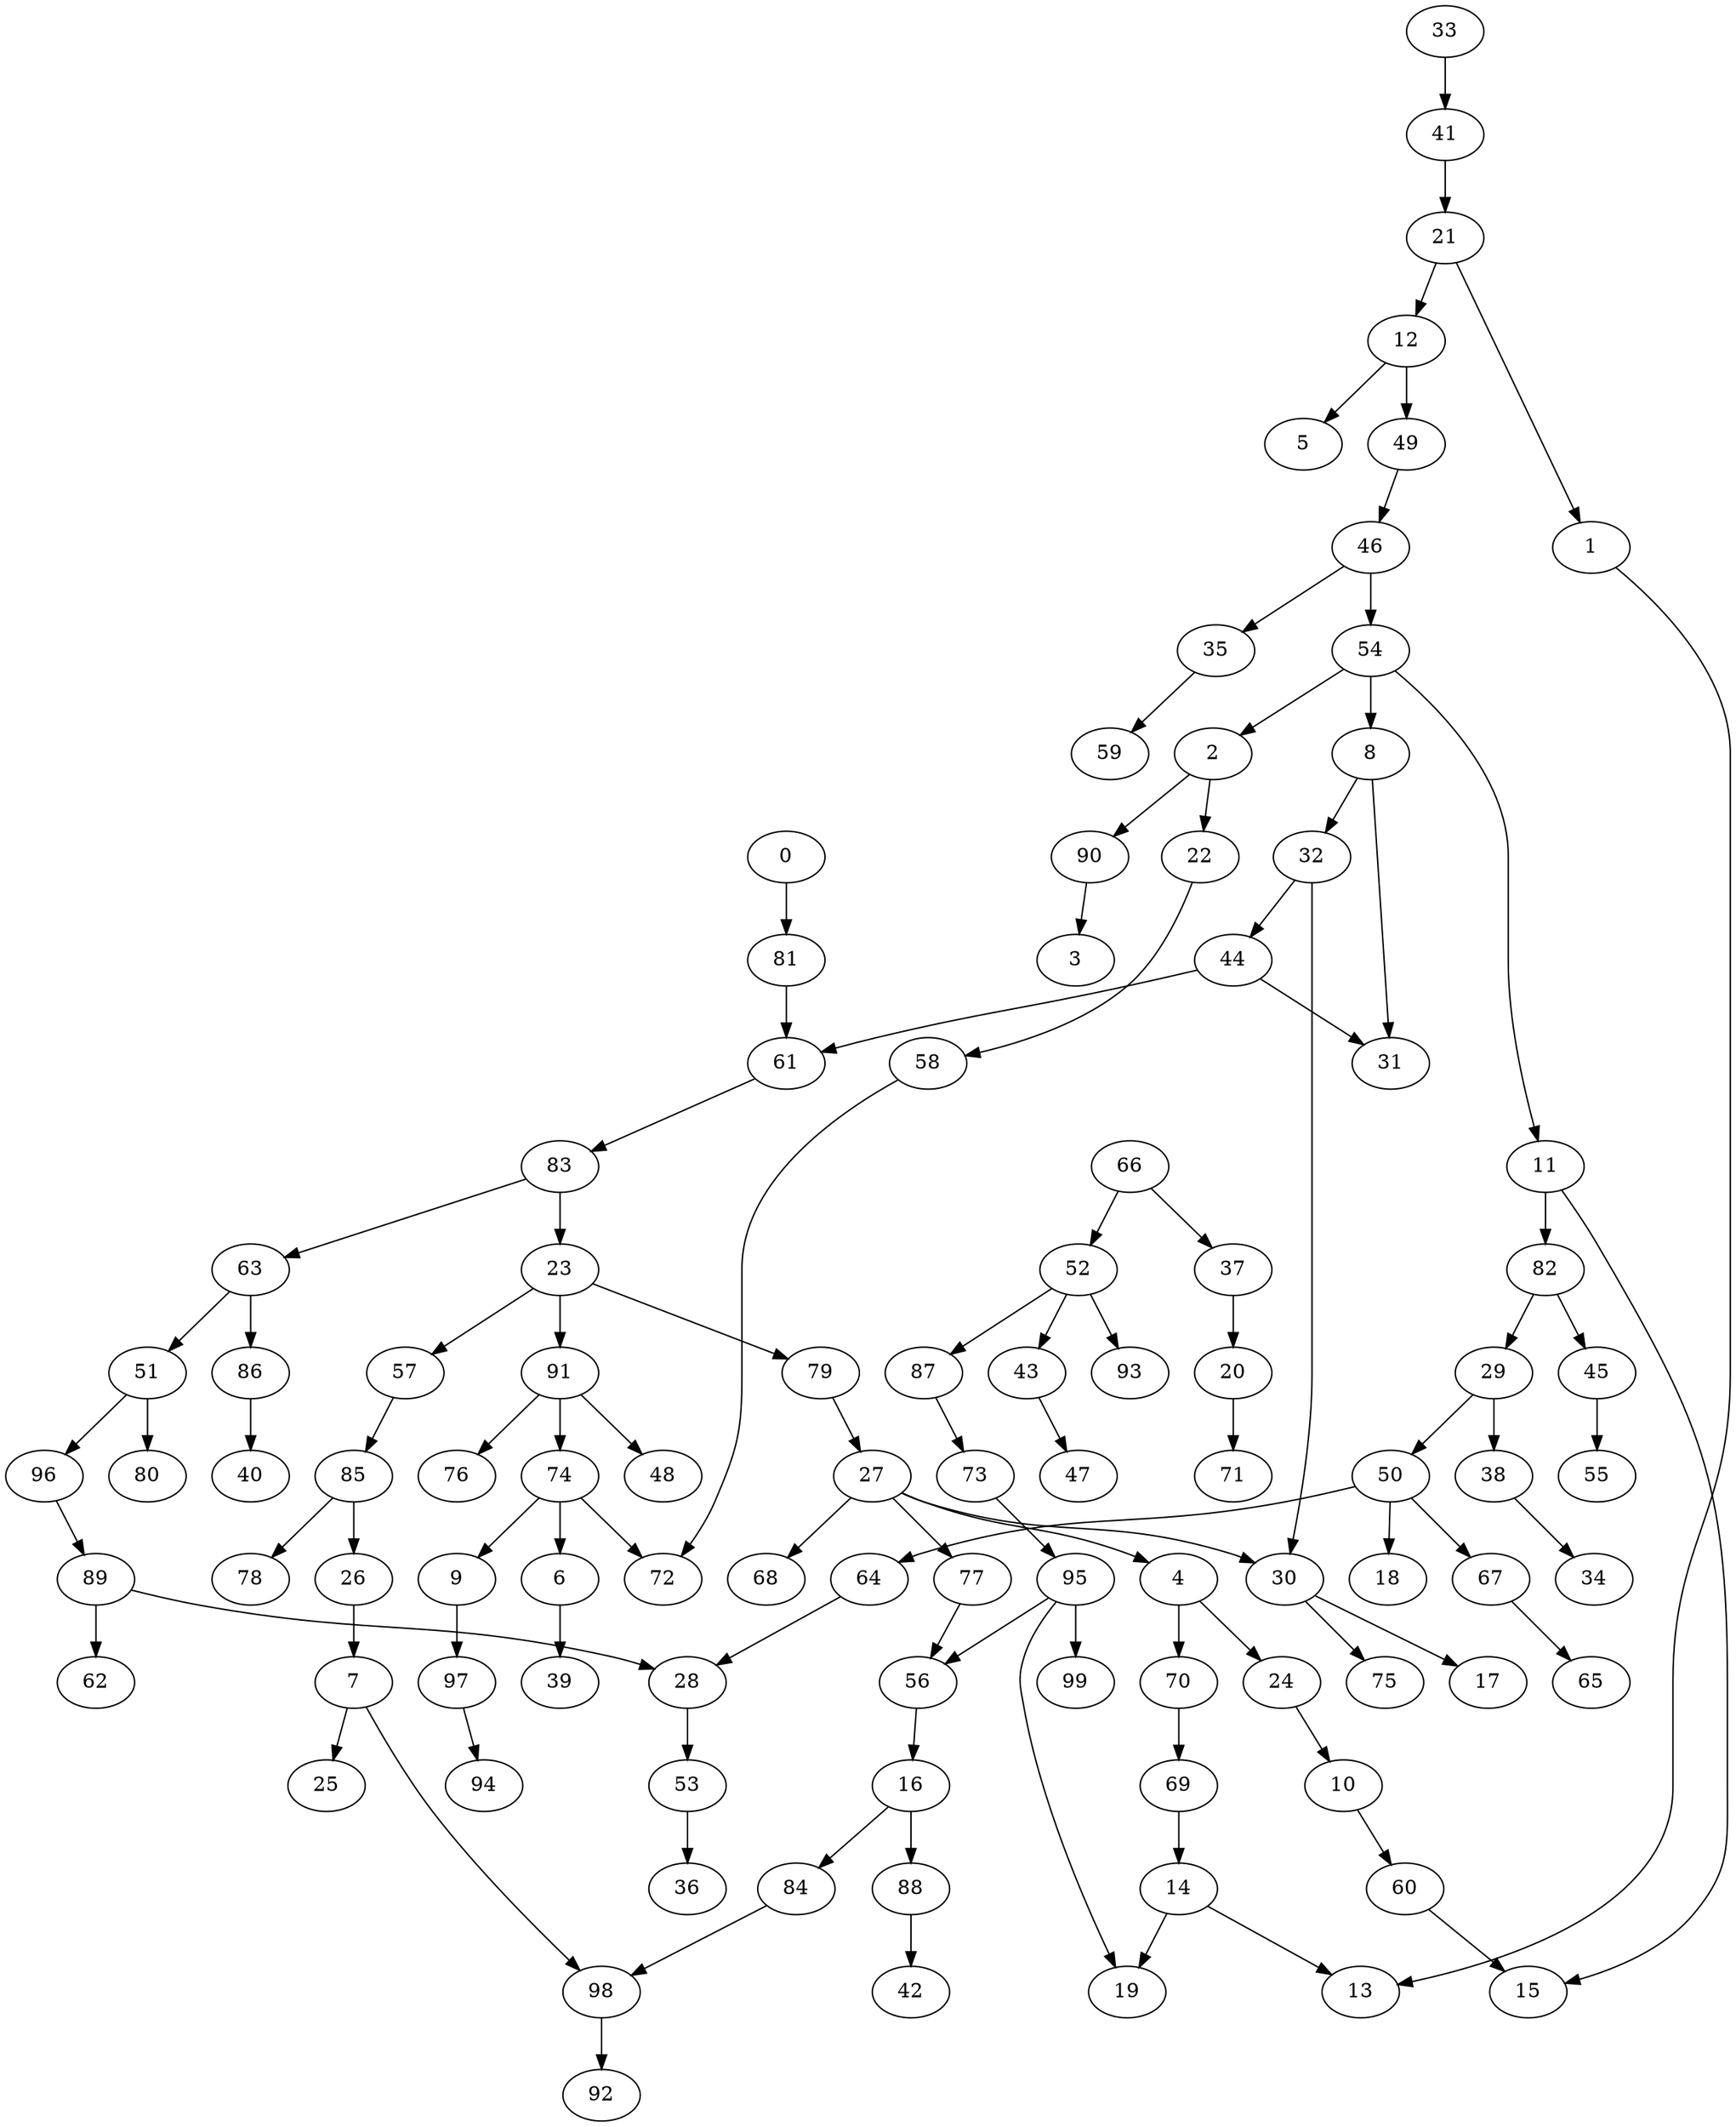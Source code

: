 digraph graphname {  0 -> 81;   1 -> 13;   2 -> 22;   2 -> 90;   4 -> 24;   4 -> 70;   6 -> 39;   7 -> 25;   7 -> 98;   8 -> 31;   8 -> 32;   9 -> 97;   10 -> 60;   11 -> 15;   11 -> 82;   12 -> 5;   12 -> 49;   14 -> 13;   14 -> 19;   16 -> 84;   16 -> 88;   20 -> 71;   21 -> 1;   21 -> 12;   22 -> 58;   23 -> 57;   23 -> 79;   23 -> 91;   24 -> 10;   26 -> 7;   27 -> 4;   27 -> 30;   27 -> 68;   27 -> 77;   28 -> 53;   29 -> 38;   29 -> 50;   30 -> 17;   30 -> 75;   32 -> 30;   32 -> 44;   33 -> 41;   35 -> 59;   37 -> 20;   38 -> 34;   41 -> 21;   43 -> 47;   44 -> 31;   44 -> 61;   45 -> 55;   46 -> 35;   46 -> 54;   49 -> 46;   50 -> 18;   50 -> 64;   50 -> 67;   51 -> 80;   51 -> 96;   52 -> 43;   52 -> 87;   52 -> 93;   53 -> 36;   54 -> 2;   54 -> 8;   54 -> 11;   56 -> 16;   57 -> 85;   58 -> 72;   60 -> 15;   61 -> 83;   63 -> 51;   63 -> 86;   64 -> 28;   66 -> 37;   66 -> 52;   67 -> 65;   69 -> 14;   70 -> 69;   73 -> 95;   74 -> 6;   74 -> 9;   74 -> 72;   77 -> 56;   79 -> 27;   81 -> 61;   82 -> 29;   82 -> 45;   83 -> 23;   83 -> 63;   84 -> 98;   85 -> 26;   85 -> 78;   86 -> 40;   87 -> 73;   88 -> 42;   89 -> 28;   89 -> 62;   90 -> 3;   91 -> 48;   91 -> 74;   91 -> 76;   95 -> 19;   95 -> 56;   95 -> 99;   96 -> 89;   97 -> 94;   98 -> 92 }
